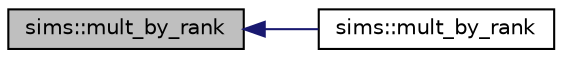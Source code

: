 digraph "sims::mult_by_rank"
{
  edge [fontname="Helvetica",fontsize="10",labelfontname="Helvetica",labelfontsize="10"];
  node [fontname="Helvetica",fontsize="10",shape=record];
  rankdir="LR";
  Node7654 [label="sims::mult_by_rank",height=0.2,width=0.4,color="black", fillcolor="grey75", style="filled", fontcolor="black"];
  Node7654 -> Node7655 [dir="back",color="midnightblue",fontsize="10",style="solid",fontname="Helvetica"];
  Node7655 [label="sims::mult_by_rank",height=0.2,width=0.4,color="black", fillcolor="white", style="filled",URL="$d9/df3/classsims.html#ae38ce1b88c558e4bb4f8baa9cae54dab"];
}
